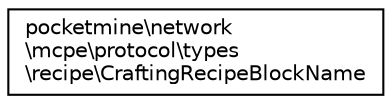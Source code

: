 digraph "Graphical Class Hierarchy"
{
 // INTERACTIVE_SVG=YES
 // LATEX_PDF_SIZE
  edge [fontname="Helvetica",fontsize="10",labelfontname="Helvetica",labelfontsize="10"];
  node [fontname="Helvetica",fontsize="10",shape=record];
  rankdir="LR";
  Node0 [label="pocketmine\\network\l\\mcpe\\protocol\\types\l\\recipe\\CraftingRecipeBlockName",height=0.2,width=0.4,color="black", fillcolor="white", style="filled",URL="$de/dec/classpocketmine_1_1network_1_1mcpe_1_1protocol_1_1types_1_1recipe_1_1_crafting_recipe_block_name.html",tooltip=" "];
}
